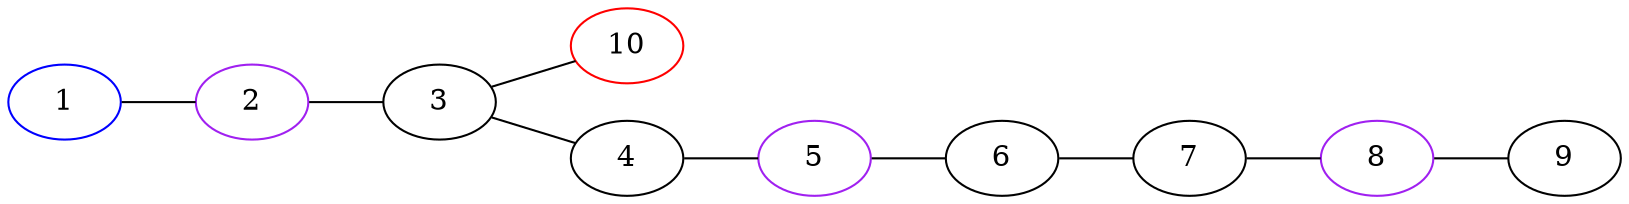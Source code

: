 graph{
    rankdir=LR
    1[color=blue]
    2,5,8[color=purple]
    10[color=red]
    1--2--3--4--5--6--7--8--9
    3--10
}